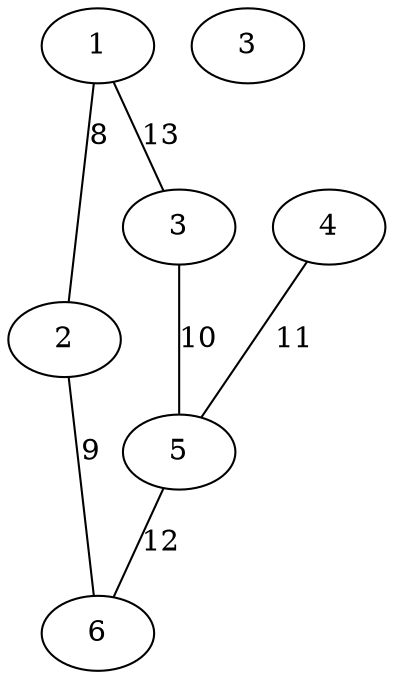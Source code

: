 graph G {
    1--2[label=8];
    2--6[label=9];
    3--5[label=10];
    4--5[label=11];
    5--6[label=12];
    1--3[label=13];
    3-4[label=3];
}